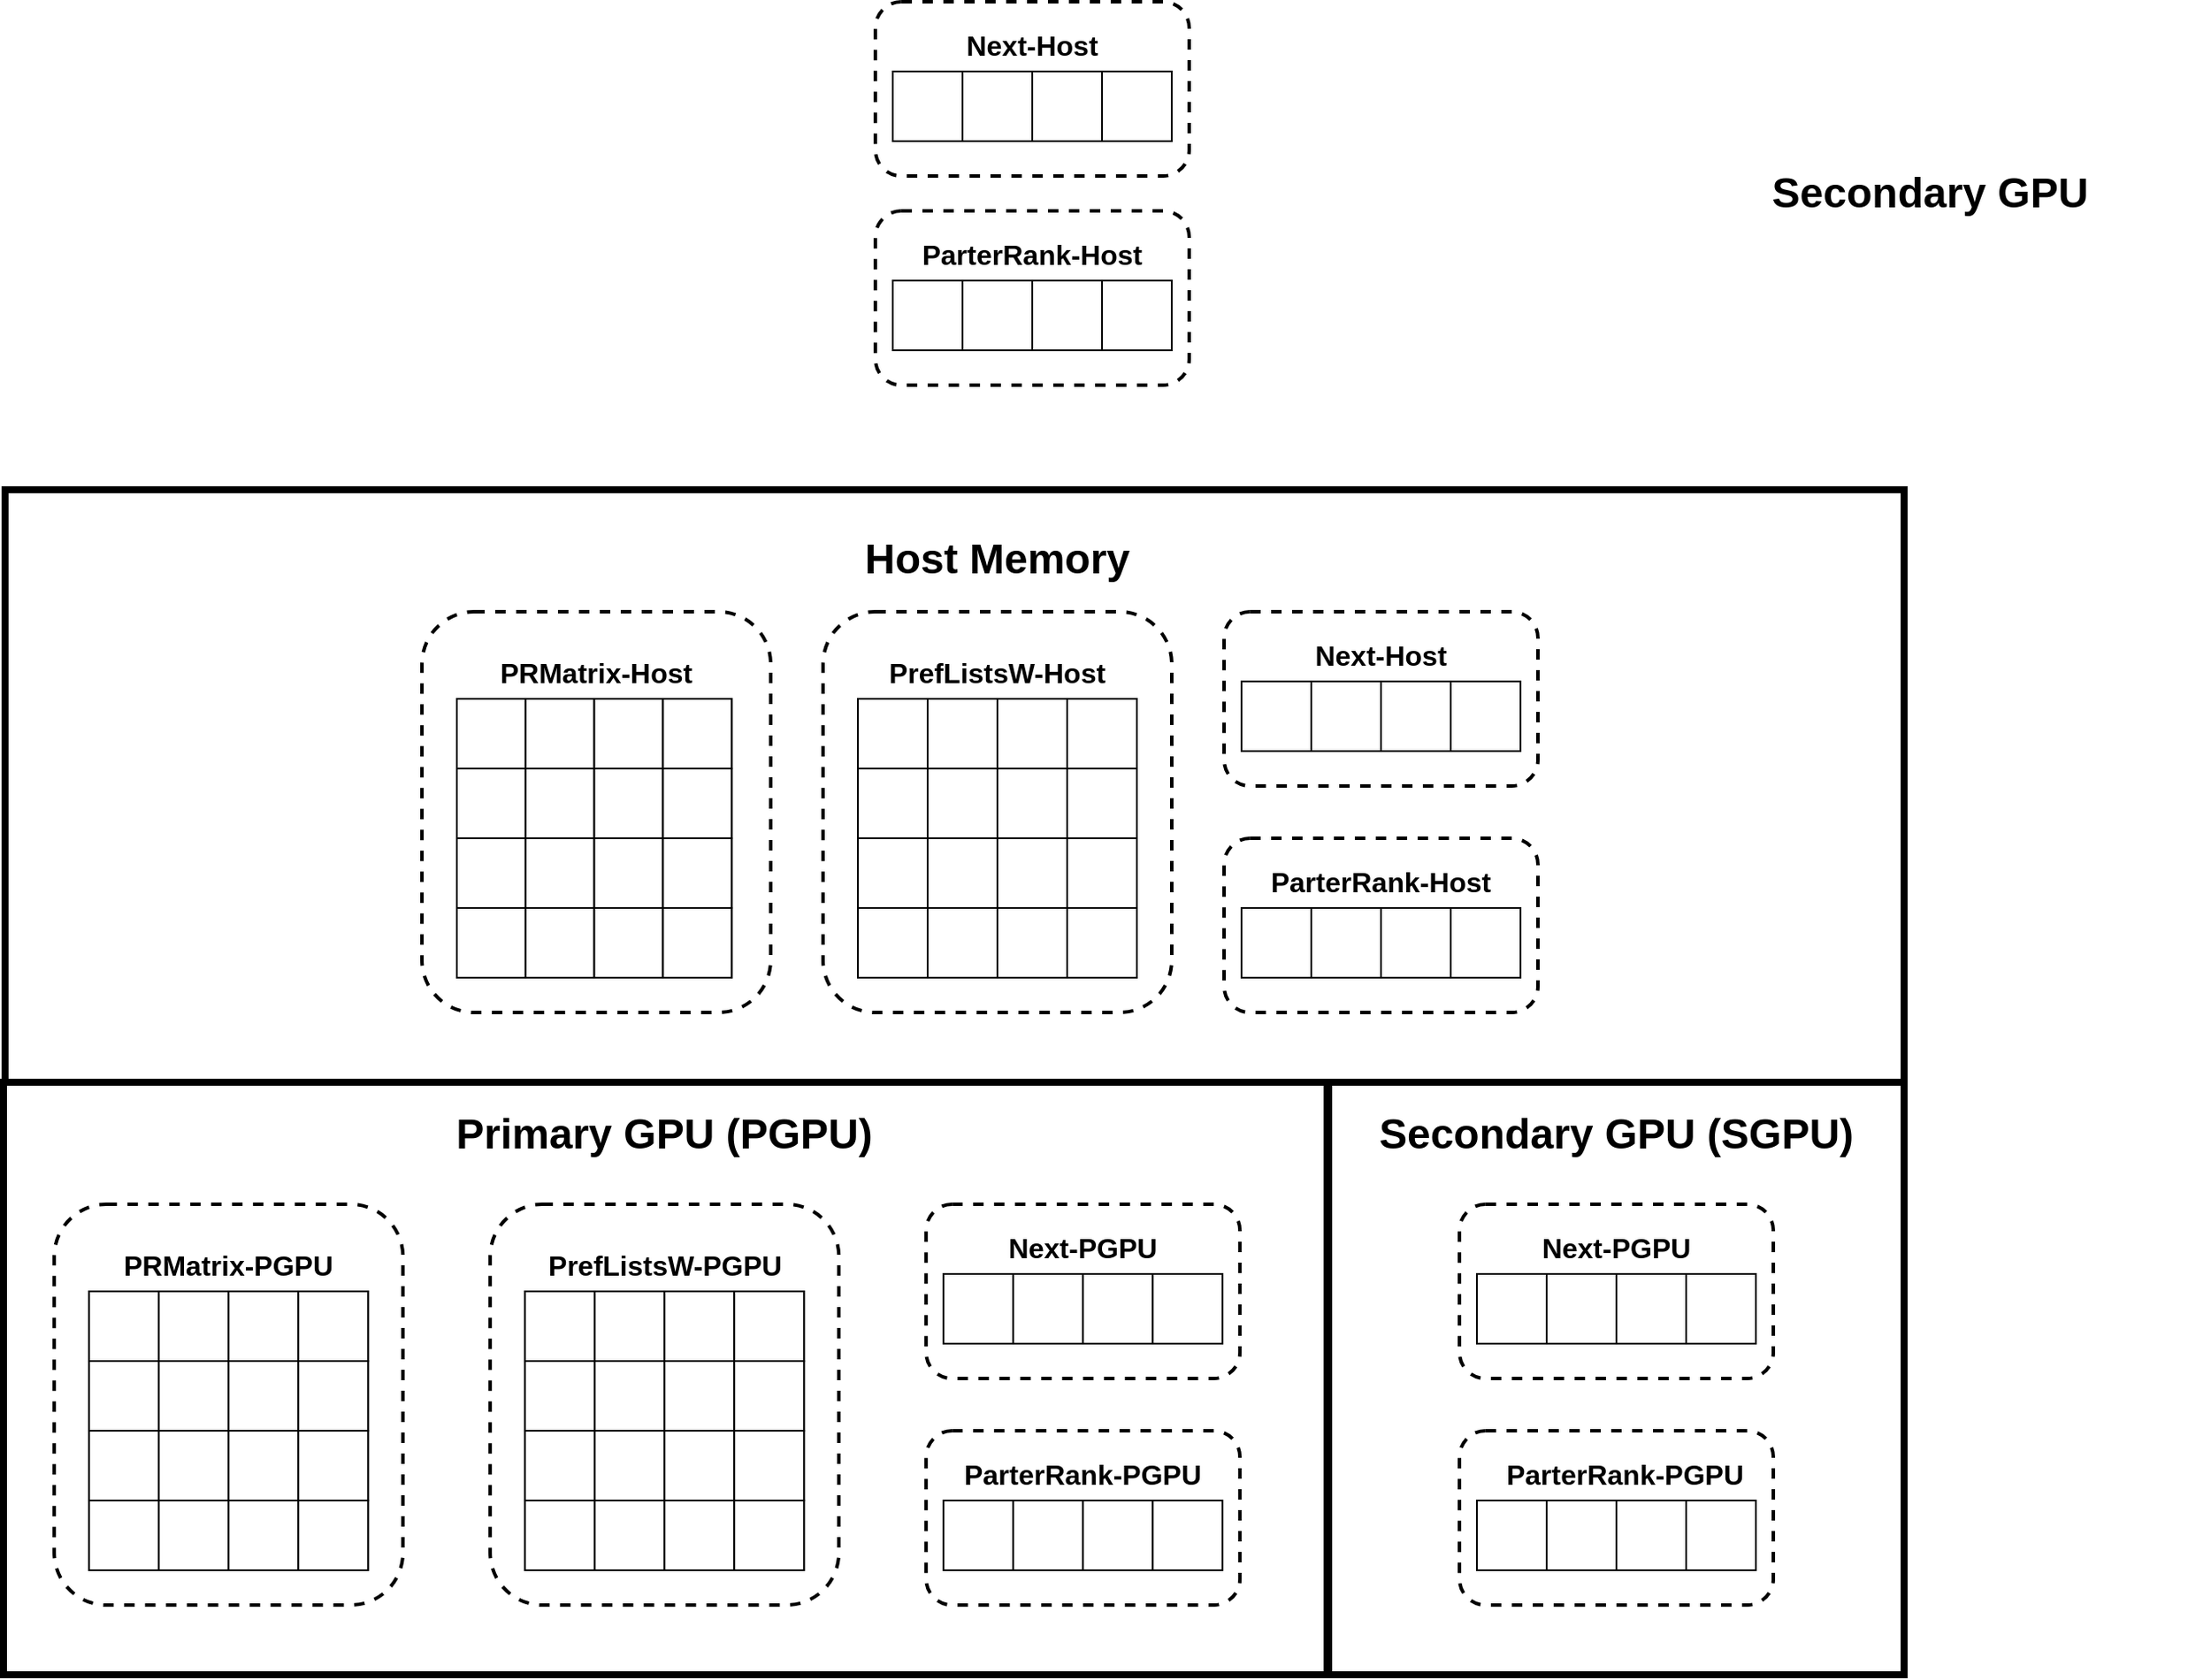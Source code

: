 <mxfile version="24.7.0" type="github">
  <diagram name="Page-1" id="QYnF0VAGigdxiVe0kUOT">
    <mxGraphModel dx="1901" dy="1105" grid="1" gridSize="10" guides="1" tooltips="1" connect="1" arrows="1" fold="1" page="1" pageScale="1" pageWidth="850" pageHeight="1100" math="0" shadow="0">
      <root>
        <mxCell id="0" />
        <mxCell id="1" parent="0" />
        <mxCell id="m7U1WaPmdHwWJLhLWRLw-324" value="" style="rounded=0;whiteSpace=wrap;html=1;strokeWidth=4;" vertex="1" parent="1">
          <mxGeometry x="920" y="700" width="330" height="340" as="geometry" />
        </mxCell>
        <mxCell id="m7U1WaPmdHwWJLhLWRLw-304" value="" style="rounded=0;whiteSpace=wrap;html=1;strokeWidth=4;" vertex="1" parent="1">
          <mxGeometry x="160.9" y="360" width="1089.1" height="340" as="geometry" />
        </mxCell>
        <mxCell id="m7U1WaPmdHwWJLhLWRLw-92" value="" style="rounded=1;whiteSpace=wrap;html=1;fillColor=none;strokeWidth=2;dashed=1;" vertex="1" parent="1">
          <mxGeometry x="400" y="430" width="200" height="230" as="geometry" />
        </mxCell>
        <mxCell id="m7U1WaPmdHwWJLhLWRLw-93" value="" style="rounded=1;whiteSpace=wrap;html=1;fillColor=none;strokeWidth=2;dashed=1;" vertex="1" parent="1">
          <mxGeometry x="630" y="430" width="200" height="230" as="geometry" />
        </mxCell>
        <mxCell id="m7U1WaPmdHwWJLhLWRLw-5" value="&lt;span style=&quot;font-size: 24px;&quot;&gt;&lt;b&gt;Host Memory&lt;/b&gt;&lt;/span&gt;" style="rounded=1;whiteSpace=wrap;html=1;strokeColor=none;fillColor=none;strokeWidth=3;" vertex="1" parent="1">
          <mxGeometry x="650" y="380" width="160" height="40" as="geometry" />
        </mxCell>
        <mxCell id="m7U1WaPmdHwWJLhLWRLw-7" value="&lt;span style=&quot;font-size: 24px;&quot;&gt;&lt;b&gt;Secondary GPU&lt;/b&gt;&lt;/span&gt;" style="rounded=1;whiteSpace=wrap;html=1;strokeColor=none;fillColor=none;" vertex="1" parent="1">
          <mxGeometry x="1105" y="150" width="320" height="80" as="geometry" />
        </mxCell>
        <mxCell id="m7U1WaPmdHwWJLhLWRLw-30" value="" style="group" vertex="1" connectable="0" parent="1">
          <mxGeometry x="650" y="480" width="160" height="160" as="geometry" />
        </mxCell>
        <mxCell id="m7U1WaPmdHwWJLhLWRLw-3" value="" style="rounded=0;whiteSpace=wrap;html=1;" vertex="1" parent="m7U1WaPmdHwWJLhLWRLw-30">
          <mxGeometry width="160" height="160" as="geometry" />
        </mxCell>
        <mxCell id="m7U1WaPmdHwWJLhLWRLw-14" value="" style="rounded=0;whiteSpace=wrap;html=1;" vertex="1" parent="m7U1WaPmdHwWJLhLWRLw-30">
          <mxGeometry width="40" height="40" as="geometry" />
        </mxCell>
        <mxCell id="m7U1WaPmdHwWJLhLWRLw-15" value="" style="rounded=0;whiteSpace=wrap;html=1;" vertex="1" parent="m7U1WaPmdHwWJLhLWRLw-30">
          <mxGeometry y="40" width="40" height="40" as="geometry" />
        </mxCell>
        <mxCell id="m7U1WaPmdHwWJLhLWRLw-16" value="" style="rounded=0;whiteSpace=wrap;html=1;" vertex="1" parent="m7U1WaPmdHwWJLhLWRLw-30">
          <mxGeometry y="80" width="40" height="40" as="geometry" />
        </mxCell>
        <mxCell id="m7U1WaPmdHwWJLhLWRLw-17" value="" style="rounded=0;whiteSpace=wrap;html=1;" vertex="1" parent="m7U1WaPmdHwWJLhLWRLw-30">
          <mxGeometry y="120" width="40" height="40" as="geometry" />
        </mxCell>
        <mxCell id="m7U1WaPmdHwWJLhLWRLw-18" value="" style="rounded=0;whiteSpace=wrap;html=1;" vertex="1" parent="m7U1WaPmdHwWJLhLWRLw-30">
          <mxGeometry x="40" width="40" height="40" as="geometry" />
        </mxCell>
        <mxCell id="m7U1WaPmdHwWJLhLWRLw-19" value="" style="rounded=0;whiteSpace=wrap;html=1;" vertex="1" parent="m7U1WaPmdHwWJLhLWRLw-30">
          <mxGeometry x="40" y="40" width="40" height="40" as="geometry" />
        </mxCell>
        <mxCell id="m7U1WaPmdHwWJLhLWRLw-20" value="" style="rounded=0;whiteSpace=wrap;html=1;" vertex="1" parent="m7U1WaPmdHwWJLhLWRLw-30">
          <mxGeometry x="40" y="80" width="40" height="40" as="geometry" />
        </mxCell>
        <mxCell id="m7U1WaPmdHwWJLhLWRLw-21" value="" style="rounded=0;whiteSpace=wrap;html=1;" vertex="1" parent="m7U1WaPmdHwWJLhLWRLw-30">
          <mxGeometry x="40" y="120" width="40" height="40" as="geometry" />
        </mxCell>
        <mxCell id="m7U1WaPmdHwWJLhLWRLw-22" value="" style="rounded=0;whiteSpace=wrap;html=1;" vertex="1" parent="m7U1WaPmdHwWJLhLWRLw-30">
          <mxGeometry x="80" width="40" height="40" as="geometry" />
        </mxCell>
        <mxCell id="m7U1WaPmdHwWJLhLWRLw-23" value="" style="rounded=0;whiteSpace=wrap;html=1;" vertex="1" parent="m7U1WaPmdHwWJLhLWRLw-30">
          <mxGeometry x="80" y="40" width="40" height="40" as="geometry" />
        </mxCell>
        <mxCell id="m7U1WaPmdHwWJLhLWRLw-24" value="" style="rounded=0;whiteSpace=wrap;html=1;" vertex="1" parent="m7U1WaPmdHwWJLhLWRLw-30">
          <mxGeometry x="80" y="80" width="40" height="40" as="geometry" />
        </mxCell>
        <mxCell id="m7U1WaPmdHwWJLhLWRLw-25" value="" style="rounded=0;whiteSpace=wrap;html=1;" vertex="1" parent="m7U1WaPmdHwWJLhLWRLw-30">
          <mxGeometry x="80" y="120" width="40" height="40" as="geometry" />
        </mxCell>
        <mxCell id="m7U1WaPmdHwWJLhLWRLw-26" value="" style="rounded=0;whiteSpace=wrap;html=1;" vertex="1" parent="m7U1WaPmdHwWJLhLWRLw-30">
          <mxGeometry x="120" width="40" height="40" as="geometry" />
        </mxCell>
        <mxCell id="m7U1WaPmdHwWJLhLWRLw-27" value="" style="rounded=0;whiteSpace=wrap;html=1;" vertex="1" parent="m7U1WaPmdHwWJLhLWRLw-30">
          <mxGeometry x="120" y="40" width="40" height="40" as="geometry" />
        </mxCell>
        <mxCell id="m7U1WaPmdHwWJLhLWRLw-28" value="" style="rounded=0;whiteSpace=wrap;html=1;" vertex="1" parent="m7U1WaPmdHwWJLhLWRLw-30">
          <mxGeometry x="120" y="80" width="40" height="40" as="geometry" />
        </mxCell>
        <mxCell id="m7U1WaPmdHwWJLhLWRLw-29" value="" style="rounded=0;whiteSpace=wrap;html=1;" vertex="1" parent="m7U1WaPmdHwWJLhLWRLw-30">
          <mxGeometry x="120" y="120" width="40" height="40" as="geometry" />
        </mxCell>
        <mxCell id="m7U1WaPmdHwWJLhLWRLw-32" value="" style="group" vertex="1" connectable="0" parent="1">
          <mxGeometry x="220" y="480" width="699.1" height="560" as="geometry" />
        </mxCell>
        <mxCell id="m7U1WaPmdHwWJLhLWRLw-33" value="" style="rounded=0;whiteSpace=wrap;html=1;" vertex="1" parent="m7U1WaPmdHwWJLhLWRLw-32">
          <mxGeometry x="200" width="157.612" height="160" as="geometry" />
        </mxCell>
        <mxCell id="m7U1WaPmdHwWJLhLWRLw-34" value="" style="rounded=0;whiteSpace=wrap;html=1;" vertex="1" parent="m7U1WaPmdHwWJLhLWRLw-32">
          <mxGeometry x="200" width="39.403" height="40" as="geometry" />
        </mxCell>
        <mxCell id="m7U1WaPmdHwWJLhLWRLw-35" value="" style="rounded=0;whiteSpace=wrap;html=1;" vertex="1" parent="m7U1WaPmdHwWJLhLWRLw-32">
          <mxGeometry x="200" y="40" width="39.403" height="40" as="geometry" />
        </mxCell>
        <mxCell id="m7U1WaPmdHwWJLhLWRLw-36" value="" style="rounded=0;whiteSpace=wrap;html=1;" vertex="1" parent="m7U1WaPmdHwWJLhLWRLw-32">
          <mxGeometry x="200" y="80" width="39.403" height="40" as="geometry" />
        </mxCell>
        <mxCell id="m7U1WaPmdHwWJLhLWRLw-37" value="" style="rounded=0;whiteSpace=wrap;html=1;" vertex="1" parent="m7U1WaPmdHwWJLhLWRLw-32">
          <mxGeometry x="200" y="120" width="39.403" height="40" as="geometry" />
        </mxCell>
        <mxCell id="m7U1WaPmdHwWJLhLWRLw-38" value="" style="rounded=0;whiteSpace=wrap;html=1;" vertex="1" parent="m7U1WaPmdHwWJLhLWRLw-32">
          <mxGeometry x="239.403" width="39.403" height="40" as="geometry" />
        </mxCell>
        <mxCell id="m7U1WaPmdHwWJLhLWRLw-39" value="" style="rounded=0;whiteSpace=wrap;html=1;" vertex="1" parent="m7U1WaPmdHwWJLhLWRLw-32">
          <mxGeometry x="239.403" y="40" width="39.403" height="40" as="geometry" />
        </mxCell>
        <mxCell id="m7U1WaPmdHwWJLhLWRLw-40" value="" style="rounded=0;whiteSpace=wrap;html=1;" vertex="1" parent="m7U1WaPmdHwWJLhLWRLw-32">
          <mxGeometry x="239.403" y="80" width="39.403" height="40" as="geometry" />
        </mxCell>
        <mxCell id="m7U1WaPmdHwWJLhLWRLw-41" value="" style="rounded=0;whiteSpace=wrap;html=1;" vertex="1" parent="m7U1WaPmdHwWJLhLWRLw-32">
          <mxGeometry x="239.403" y="120" width="39.403" height="40" as="geometry" />
        </mxCell>
        <mxCell id="m7U1WaPmdHwWJLhLWRLw-42" value="" style="rounded=0;whiteSpace=wrap;html=1;" vertex="1" parent="m7U1WaPmdHwWJLhLWRLw-32">
          <mxGeometry x="278.806" width="39.403" height="40" as="geometry" />
        </mxCell>
        <mxCell id="m7U1WaPmdHwWJLhLWRLw-43" value="" style="rounded=0;whiteSpace=wrap;html=1;" vertex="1" parent="m7U1WaPmdHwWJLhLWRLw-32">
          <mxGeometry x="278.806" y="40" width="39.403" height="40" as="geometry" />
        </mxCell>
        <mxCell id="m7U1WaPmdHwWJLhLWRLw-44" value="" style="rounded=0;whiteSpace=wrap;html=1;" vertex="1" parent="m7U1WaPmdHwWJLhLWRLw-32">
          <mxGeometry x="278.806" y="80" width="39.403" height="40" as="geometry" />
        </mxCell>
        <mxCell id="m7U1WaPmdHwWJLhLWRLw-45" value="" style="rounded=0;whiteSpace=wrap;html=1;" vertex="1" parent="m7U1WaPmdHwWJLhLWRLw-32">
          <mxGeometry x="278.806" y="120" width="39.403" height="40" as="geometry" />
        </mxCell>
        <mxCell id="m7U1WaPmdHwWJLhLWRLw-46" value="" style="rounded=0;whiteSpace=wrap;html=1;" vertex="1" parent="m7U1WaPmdHwWJLhLWRLw-32">
          <mxGeometry x="318.209" width="39.403" height="40" as="geometry" />
        </mxCell>
        <mxCell id="m7U1WaPmdHwWJLhLWRLw-47" value="" style="rounded=0;whiteSpace=wrap;html=1;" vertex="1" parent="m7U1WaPmdHwWJLhLWRLw-32">
          <mxGeometry x="318.209" y="40" width="39.403" height="40" as="geometry" />
        </mxCell>
        <mxCell id="m7U1WaPmdHwWJLhLWRLw-48" value="" style="rounded=0;whiteSpace=wrap;html=1;" vertex="1" parent="m7U1WaPmdHwWJLhLWRLw-32">
          <mxGeometry x="318.209" y="80" width="39.403" height="40" as="geometry" />
        </mxCell>
        <mxCell id="m7U1WaPmdHwWJLhLWRLw-49" value="" style="rounded=0;whiteSpace=wrap;html=1;" vertex="1" parent="m7U1WaPmdHwWJLhLWRLw-32">
          <mxGeometry x="318.209" y="120" width="39.403" height="40" as="geometry" />
        </mxCell>
        <mxCell id="m7U1WaPmdHwWJLhLWRLw-96" value="" style="rounded=0;whiteSpace=wrap;html=1;strokeWidth=4;" vertex="1" parent="m7U1WaPmdHwWJLhLWRLw-32">
          <mxGeometry x="-60" y="220" width="759.1" height="340" as="geometry" />
        </mxCell>
        <mxCell id="m7U1WaPmdHwWJLhLWRLw-278" value="" style="rounded=1;whiteSpace=wrap;html=1;fillColor=none;strokeWidth=2;dashed=1;" vertex="1" parent="m7U1WaPmdHwWJLhLWRLw-32">
          <mxGeometry x="469.1" y="420" width="180" height="100" as="geometry" />
        </mxCell>
        <mxCell id="m7U1WaPmdHwWJLhLWRLw-277" value="" style="rounded=1;whiteSpace=wrap;html=1;fillColor=none;strokeWidth=2;dashed=1;" vertex="1" parent="m7U1WaPmdHwWJLhLWRLw-32">
          <mxGeometry x="469.1" y="290" width="180" height="100" as="geometry" />
        </mxCell>
        <mxCell id="m7U1WaPmdHwWJLhLWRLw-6" value="&lt;span style=&quot;font-size: 24px;&quot;&gt;&lt;b&gt;Primary GPU (PGPU)&lt;/b&gt;&lt;/span&gt;" style="rounded=1;whiteSpace=wrap;html=1;strokeColor=none;fillColor=none;" vertex="1" parent="m7U1WaPmdHwWJLhLWRLw-32">
          <mxGeometry x="159.1" y="230" width="320" height="40" as="geometry" />
        </mxCell>
        <mxCell id="m7U1WaPmdHwWJLhLWRLw-138" value="" style="rounded=1;whiteSpace=wrap;html=1;fillColor=none;strokeWidth=2;dashed=1;" vertex="1" parent="m7U1WaPmdHwWJLhLWRLw-32">
          <mxGeometry x="-30.9" y="290" width="200" height="230" as="geometry" />
        </mxCell>
        <mxCell id="m7U1WaPmdHwWJLhLWRLw-139" value="" style="group" vertex="1" connectable="0" parent="m7U1WaPmdHwWJLhLWRLw-32">
          <mxGeometry x="-10.9" y="340" width="160" height="160" as="geometry" />
        </mxCell>
        <mxCell id="m7U1WaPmdHwWJLhLWRLw-140" value="" style="rounded=0;whiteSpace=wrap;html=1;" vertex="1" parent="m7U1WaPmdHwWJLhLWRLw-139">
          <mxGeometry width="160" height="160" as="geometry" />
        </mxCell>
        <mxCell id="m7U1WaPmdHwWJLhLWRLw-141" value="" style="rounded=0;whiteSpace=wrap;html=1;" vertex="1" parent="m7U1WaPmdHwWJLhLWRLw-139">
          <mxGeometry width="40" height="40" as="geometry" />
        </mxCell>
        <mxCell id="m7U1WaPmdHwWJLhLWRLw-142" value="" style="rounded=0;whiteSpace=wrap;html=1;" vertex="1" parent="m7U1WaPmdHwWJLhLWRLw-139">
          <mxGeometry y="40" width="40" height="40" as="geometry" />
        </mxCell>
        <mxCell id="m7U1WaPmdHwWJLhLWRLw-143" value="" style="rounded=0;whiteSpace=wrap;html=1;" vertex="1" parent="m7U1WaPmdHwWJLhLWRLw-139">
          <mxGeometry y="80" width="40" height="40" as="geometry" />
        </mxCell>
        <mxCell id="m7U1WaPmdHwWJLhLWRLw-144" value="" style="rounded=0;whiteSpace=wrap;html=1;" vertex="1" parent="m7U1WaPmdHwWJLhLWRLw-139">
          <mxGeometry y="120" width="40" height="40" as="geometry" />
        </mxCell>
        <mxCell id="m7U1WaPmdHwWJLhLWRLw-145" value="" style="rounded=0;whiteSpace=wrap;html=1;" vertex="1" parent="m7U1WaPmdHwWJLhLWRLw-139">
          <mxGeometry x="40" width="40" height="40" as="geometry" />
        </mxCell>
        <mxCell id="m7U1WaPmdHwWJLhLWRLw-146" value="" style="rounded=0;whiteSpace=wrap;html=1;" vertex="1" parent="m7U1WaPmdHwWJLhLWRLw-139">
          <mxGeometry x="40" y="40" width="40" height="40" as="geometry" />
        </mxCell>
        <mxCell id="m7U1WaPmdHwWJLhLWRLw-147" value="" style="rounded=0;whiteSpace=wrap;html=1;" vertex="1" parent="m7U1WaPmdHwWJLhLWRLw-139">
          <mxGeometry x="40" y="80" width="40" height="40" as="geometry" />
        </mxCell>
        <mxCell id="m7U1WaPmdHwWJLhLWRLw-148" value="" style="rounded=0;whiteSpace=wrap;html=1;" vertex="1" parent="m7U1WaPmdHwWJLhLWRLw-139">
          <mxGeometry x="40" y="120" width="40" height="40" as="geometry" />
        </mxCell>
        <mxCell id="m7U1WaPmdHwWJLhLWRLw-149" value="" style="rounded=0;whiteSpace=wrap;html=1;" vertex="1" parent="m7U1WaPmdHwWJLhLWRLw-139">
          <mxGeometry x="80" width="40" height="40" as="geometry" />
        </mxCell>
        <mxCell id="m7U1WaPmdHwWJLhLWRLw-150" value="" style="rounded=0;whiteSpace=wrap;html=1;" vertex="1" parent="m7U1WaPmdHwWJLhLWRLw-139">
          <mxGeometry x="80" y="40" width="40" height="40" as="geometry" />
        </mxCell>
        <mxCell id="m7U1WaPmdHwWJLhLWRLw-151" value="" style="rounded=0;whiteSpace=wrap;html=1;" vertex="1" parent="m7U1WaPmdHwWJLhLWRLw-139">
          <mxGeometry x="80" y="80" width="40" height="40" as="geometry" />
        </mxCell>
        <mxCell id="m7U1WaPmdHwWJLhLWRLw-152" value="" style="rounded=0;whiteSpace=wrap;html=1;" vertex="1" parent="m7U1WaPmdHwWJLhLWRLw-139">
          <mxGeometry x="80" y="120" width="40" height="40" as="geometry" />
        </mxCell>
        <mxCell id="m7U1WaPmdHwWJLhLWRLw-153" value="" style="rounded=0;whiteSpace=wrap;html=1;" vertex="1" parent="m7U1WaPmdHwWJLhLWRLw-139">
          <mxGeometry x="120" width="40" height="40" as="geometry" />
        </mxCell>
        <mxCell id="m7U1WaPmdHwWJLhLWRLw-154" value="" style="rounded=0;whiteSpace=wrap;html=1;" vertex="1" parent="m7U1WaPmdHwWJLhLWRLw-139">
          <mxGeometry x="120" y="40" width="40" height="40" as="geometry" />
        </mxCell>
        <mxCell id="m7U1WaPmdHwWJLhLWRLw-155" value="" style="rounded=0;whiteSpace=wrap;html=1;" vertex="1" parent="m7U1WaPmdHwWJLhLWRLw-139">
          <mxGeometry x="120" y="80" width="40" height="40" as="geometry" />
        </mxCell>
        <mxCell id="m7U1WaPmdHwWJLhLWRLw-156" value="" style="rounded=0;whiteSpace=wrap;html=1;" vertex="1" parent="m7U1WaPmdHwWJLhLWRLw-139">
          <mxGeometry x="120" y="120" width="40" height="40" as="geometry" />
        </mxCell>
        <mxCell id="m7U1WaPmdHwWJLhLWRLw-157" value="&lt;p&gt;&lt;b&gt;&lt;font style=&quot;font-size: 16px;&quot;&gt;PRMatrix-PGPU&lt;/font&gt;&lt;/b&gt;&lt;/p&gt;" style="text;html=1;align=center;verticalAlign=middle;whiteSpace=wrap;rounded=0;" vertex="1" parent="m7U1WaPmdHwWJLhLWRLw-32">
          <mxGeometry x="4.1" y="310" width="130" height="30" as="geometry" />
        </mxCell>
        <mxCell id="m7U1WaPmdHwWJLhLWRLw-216" value="" style="rounded=1;whiteSpace=wrap;html=1;fillColor=none;strokeWidth=2;dashed=1;" vertex="1" parent="m7U1WaPmdHwWJLhLWRLw-32">
          <mxGeometry x="219.1" y="290" width="200" height="230" as="geometry" />
        </mxCell>
        <mxCell id="m7U1WaPmdHwWJLhLWRLw-235" value="&lt;p&gt;&lt;b&gt;&lt;font style=&quot;font-size: 16px;&quot;&gt;PrefListsW-PGPU&lt;/font&gt;&lt;/b&gt;&lt;/p&gt;" style="text;html=1;align=center;verticalAlign=middle;whiteSpace=wrap;rounded=0;" vertex="1" parent="m7U1WaPmdHwWJLhLWRLw-32">
          <mxGeometry x="246.6" y="310" width="145" height="30" as="geometry" />
        </mxCell>
        <mxCell id="m7U1WaPmdHwWJLhLWRLw-271" value="" style="group" vertex="1" connectable="0" parent="m7U1WaPmdHwWJLhLWRLw-32">
          <mxGeometry x="479.1" y="330" width="160" height="80" as="geometry" />
        </mxCell>
        <mxCell id="m7U1WaPmdHwWJLhLWRLw-310" value="" style="group" vertex="1" connectable="0" parent="m7U1WaPmdHwWJLhLWRLw-271">
          <mxGeometry width="160" height="40" as="geometry" />
        </mxCell>
        <mxCell id="m7U1WaPmdHwWJLhLWRLw-272" value="" style="rounded=0;whiteSpace=wrap;html=1;" vertex="1" parent="m7U1WaPmdHwWJLhLWRLw-310">
          <mxGeometry width="40" height="40" as="geometry" />
        </mxCell>
        <mxCell id="m7U1WaPmdHwWJLhLWRLw-273" value="" style="rounded=0;whiteSpace=wrap;html=1;" vertex="1" parent="m7U1WaPmdHwWJLhLWRLw-310">
          <mxGeometry x="40" width="40" height="40" as="geometry" />
        </mxCell>
        <mxCell id="m7U1WaPmdHwWJLhLWRLw-274" value="" style="rounded=0;whiteSpace=wrap;html=1;" vertex="1" parent="m7U1WaPmdHwWJLhLWRLw-310">
          <mxGeometry x="80" width="40" height="40" as="geometry" />
        </mxCell>
        <mxCell id="m7U1WaPmdHwWJLhLWRLw-275" value="" style="rounded=0;whiteSpace=wrap;html=1;" vertex="1" parent="m7U1WaPmdHwWJLhLWRLw-310">
          <mxGeometry x="120" width="40" height="40" as="geometry" />
        </mxCell>
        <mxCell id="m7U1WaPmdHwWJLhLWRLw-276" value="&lt;p&gt;&lt;b&gt;&lt;font style=&quot;font-size: 16px;&quot;&gt;Next-PGPU&lt;/font&gt;&lt;/b&gt;&lt;/p&gt;" style="text;html=1;align=center;verticalAlign=middle;whiteSpace=wrap;rounded=0;" vertex="1" parent="m7U1WaPmdHwWJLhLWRLw-32">
          <mxGeometry x="509.1" y="300" width="100" height="30" as="geometry" />
        </mxCell>
        <mxCell id="m7U1WaPmdHwWJLhLWRLw-279" value="" style="group" vertex="1" connectable="0" parent="m7U1WaPmdHwWJLhLWRLw-32">
          <mxGeometry x="479.1" y="460" width="160" height="80" as="geometry" />
        </mxCell>
        <mxCell id="m7U1WaPmdHwWJLhLWRLw-311" value="" style="group" vertex="1" connectable="0" parent="m7U1WaPmdHwWJLhLWRLw-279">
          <mxGeometry width="160" height="40" as="geometry" />
        </mxCell>
        <mxCell id="m7U1WaPmdHwWJLhLWRLw-280" value="" style="rounded=0;whiteSpace=wrap;html=1;" vertex="1" parent="m7U1WaPmdHwWJLhLWRLw-311">
          <mxGeometry width="40" height="40" as="geometry" />
        </mxCell>
        <mxCell id="m7U1WaPmdHwWJLhLWRLw-281" value="" style="rounded=0;whiteSpace=wrap;html=1;" vertex="1" parent="m7U1WaPmdHwWJLhLWRLw-311">
          <mxGeometry x="40" width="40" height="40" as="geometry" />
        </mxCell>
        <mxCell id="m7U1WaPmdHwWJLhLWRLw-282" value="" style="rounded=0;whiteSpace=wrap;html=1;" vertex="1" parent="m7U1WaPmdHwWJLhLWRLw-311">
          <mxGeometry x="80" width="40" height="40" as="geometry" />
        </mxCell>
        <mxCell id="m7U1WaPmdHwWJLhLWRLw-283" value="" style="rounded=0;whiteSpace=wrap;html=1;" vertex="1" parent="m7U1WaPmdHwWJLhLWRLw-311">
          <mxGeometry x="120" width="40" height="40" as="geometry" />
        </mxCell>
        <mxCell id="m7U1WaPmdHwWJLhLWRLw-284" value="&lt;p&gt;&lt;b&gt;&lt;font style=&quot;font-size: 16px;&quot;&gt;ParterRank-PGPU&lt;/font&gt;&lt;/b&gt;&lt;/p&gt;" style="text;html=1;align=center;verticalAlign=middle;whiteSpace=wrap;rounded=0;" vertex="1" parent="m7U1WaPmdHwWJLhLWRLw-32">
          <mxGeometry x="489.1" y="430" width="140" height="30" as="geometry" />
        </mxCell>
        <mxCell id="m7U1WaPmdHwWJLhLWRLw-285" value="" style="group" vertex="1" connectable="0" parent="m7U1WaPmdHwWJLhLWRLw-32">
          <mxGeometry x="239.1" y="340" width="160" height="160" as="geometry" />
        </mxCell>
        <mxCell id="m7U1WaPmdHwWJLhLWRLw-286" value="" style="rounded=0;whiteSpace=wrap;html=1;" vertex="1" parent="m7U1WaPmdHwWJLhLWRLw-285">
          <mxGeometry width="160" height="160" as="geometry" />
        </mxCell>
        <mxCell id="m7U1WaPmdHwWJLhLWRLw-287" value="" style="rounded=0;whiteSpace=wrap;html=1;" vertex="1" parent="m7U1WaPmdHwWJLhLWRLw-285">
          <mxGeometry width="40" height="40" as="geometry" />
        </mxCell>
        <mxCell id="m7U1WaPmdHwWJLhLWRLw-288" value="" style="rounded=0;whiteSpace=wrap;html=1;" vertex="1" parent="m7U1WaPmdHwWJLhLWRLw-285">
          <mxGeometry y="40" width="40" height="40" as="geometry" />
        </mxCell>
        <mxCell id="m7U1WaPmdHwWJLhLWRLw-289" value="" style="rounded=0;whiteSpace=wrap;html=1;" vertex="1" parent="m7U1WaPmdHwWJLhLWRLw-285">
          <mxGeometry y="80" width="40" height="40" as="geometry" />
        </mxCell>
        <mxCell id="m7U1WaPmdHwWJLhLWRLw-290" value="" style="rounded=0;whiteSpace=wrap;html=1;" vertex="1" parent="m7U1WaPmdHwWJLhLWRLw-285">
          <mxGeometry y="120" width="40" height="40" as="geometry" />
        </mxCell>
        <mxCell id="m7U1WaPmdHwWJLhLWRLw-291" value="" style="rounded=0;whiteSpace=wrap;html=1;" vertex="1" parent="m7U1WaPmdHwWJLhLWRLw-285">
          <mxGeometry x="40" width="40" height="40" as="geometry" />
        </mxCell>
        <mxCell id="m7U1WaPmdHwWJLhLWRLw-292" value="" style="rounded=0;whiteSpace=wrap;html=1;" vertex="1" parent="m7U1WaPmdHwWJLhLWRLw-285">
          <mxGeometry x="40" y="40" width="40" height="40" as="geometry" />
        </mxCell>
        <mxCell id="m7U1WaPmdHwWJLhLWRLw-293" value="" style="rounded=0;whiteSpace=wrap;html=1;" vertex="1" parent="m7U1WaPmdHwWJLhLWRLw-285">
          <mxGeometry x="40" y="80" width="40" height="40" as="geometry" />
        </mxCell>
        <mxCell id="m7U1WaPmdHwWJLhLWRLw-294" value="" style="rounded=0;whiteSpace=wrap;html=1;" vertex="1" parent="m7U1WaPmdHwWJLhLWRLw-285">
          <mxGeometry x="40" y="120" width="40" height="40" as="geometry" />
        </mxCell>
        <mxCell id="m7U1WaPmdHwWJLhLWRLw-295" value="" style="rounded=0;whiteSpace=wrap;html=1;" vertex="1" parent="m7U1WaPmdHwWJLhLWRLw-285">
          <mxGeometry x="80" width="40" height="40" as="geometry" />
        </mxCell>
        <mxCell id="m7U1WaPmdHwWJLhLWRLw-296" value="" style="rounded=0;whiteSpace=wrap;html=1;" vertex="1" parent="m7U1WaPmdHwWJLhLWRLw-285">
          <mxGeometry x="80" y="40" width="40" height="40" as="geometry" />
        </mxCell>
        <mxCell id="m7U1WaPmdHwWJLhLWRLw-297" value="" style="rounded=0;whiteSpace=wrap;html=1;" vertex="1" parent="m7U1WaPmdHwWJLhLWRLw-285">
          <mxGeometry x="80" y="80" width="40" height="40" as="geometry" />
        </mxCell>
        <mxCell id="m7U1WaPmdHwWJLhLWRLw-298" value="" style="rounded=0;whiteSpace=wrap;html=1;" vertex="1" parent="m7U1WaPmdHwWJLhLWRLw-285">
          <mxGeometry x="80" y="120" width="40" height="40" as="geometry" />
        </mxCell>
        <mxCell id="m7U1WaPmdHwWJLhLWRLw-299" value="" style="rounded=0;whiteSpace=wrap;html=1;" vertex="1" parent="m7U1WaPmdHwWJLhLWRLw-285">
          <mxGeometry x="120" width="40" height="40" as="geometry" />
        </mxCell>
        <mxCell id="m7U1WaPmdHwWJLhLWRLw-300" value="" style="rounded=0;whiteSpace=wrap;html=1;" vertex="1" parent="m7U1WaPmdHwWJLhLWRLw-285">
          <mxGeometry x="120" y="40" width="40" height="40" as="geometry" />
        </mxCell>
        <mxCell id="m7U1WaPmdHwWJLhLWRLw-301" value="" style="rounded=0;whiteSpace=wrap;html=1;" vertex="1" parent="m7U1WaPmdHwWJLhLWRLw-285">
          <mxGeometry x="120" y="80" width="40" height="40" as="geometry" />
        </mxCell>
        <mxCell id="m7U1WaPmdHwWJLhLWRLw-302" value="" style="rounded=0;whiteSpace=wrap;html=1;" vertex="1" parent="m7U1WaPmdHwWJLhLWRLw-285">
          <mxGeometry x="120" y="120" width="40" height="40" as="geometry" />
        </mxCell>
        <mxCell id="m7U1WaPmdHwWJLhLWRLw-79" value="" style="group" vertex="1" connectable="0" parent="1">
          <mxGeometry x="670" y="120" width="160" height="80" as="geometry" />
        </mxCell>
        <mxCell id="m7U1WaPmdHwWJLhLWRLw-80" value="" style="rounded=0;whiteSpace=wrap;html=1;" vertex="1" parent="m7U1WaPmdHwWJLhLWRLw-79">
          <mxGeometry width="40" height="40" as="geometry" />
        </mxCell>
        <mxCell id="m7U1WaPmdHwWJLhLWRLw-81" value="" style="rounded=0;whiteSpace=wrap;html=1;" vertex="1" parent="m7U1WaPmdHwWJLhLWRLw-79">
          <mxGeometry x="40" width="40" height="40" as="geometry" />
        </mxCell>
        <mxCell id="m7U1WaPmdHwWJLhLWRLw-82" value="" style="rounded=0;whiteSpace=wrap;html=1;" vertex="1" parent="m7U1WaPmdHwWJLhLWRLw-79">
          <mxGeometry x="80" width="40" height="40" as="geometry" />
        </mxCell>
        <mxCell id="m7U1WaPmdHwWJLhLWRLw-83" value="" style="rounded=0;whiteSpace=wrap;html=1;" vertex="1" parent="m7U1WaPmdHwWJLhLWRLw-79">
          <mxGeometry x="120" width="40" height="40" as="geometry" />
        </mxCell>
        <mxCell id="m7U1WaPmdHwWJLhLWRLw-84" value="&lt;p&gt;&lt;b&gt;&lt;font style=&quot;font-size: 16px;&quot;&gt;PRMatrix-Host&lt;/font&gt;&lt;/b&gt;&lt;/p&gt;" style="text;html=1;align=center;verticalAlign=middle;whiteSpace=wrap;rounded=0;" vertex="1" parent="1">
          <mxGeometry x="430" y="450" width="140" height="30" as="geometry" />
        </mxCell>
        <mxCell id="m7U1WaPmdHwWJLhLWRLw-86" value="&lt;p&gt;&lt;b&gt;&lt;font style=&quot;font-size: 16px;&quot;&gt;PrefListsW-Host&lt;/font&gt;&lt;/b&gt;&lt;/p&gt;" style="text;html=1;align=center;verticalAlign=middle;whiteSpace=wrap;rounded=0;" vertex="1" parent="1">
          <mxGeometry x="665" y="450" width="130" height="30" as="geometry" />
        </mxCell>
        <mxCell id="m7U1WaPmdHwWJLhLWRLw-87" value="&lt;p&gt;&lt;b&gt;&lt;font style=&quot;font-size: 16px;&quot;&gt;Next-Host&lt;/font&gt;&lt;/b&gt;&lt;/p&gt;" style="text;html=1;align=center;verticalAlign=middle;whiteSpace=wrap;rounded=0;" vertex="1" parent="1">
          <mxGeometry x="700" y="90" width="100" height="30" as="geometry" />
        </mxCell>
        <mxCell id="m7U1WaPmdHwWJLhLWRLw-94" value="" style="rounded=1;whiteSpace=wrap;html=1;fillColor=none;strokeWidth=2;dashed=1;" vertex="1" parent="1">
          <mxGeometry x="660" y="80" width="180" height="100" as="geometry" />
        </mxCell>
        <mxCell id="m7U1WaPmdHwWJLhLWRLw-243" value="" style="rounded=1;whiteSpace=wrap;html=1;fillColor=none;strokeWidth=2;dashed=1;" vertex="1" parent="1">
          <mxGeometry x="660" y="200" width="180" height="100" as="geometry" />
        </mxCell>
        <mxCell id="m7U1WaPmdHwWJLhLWRLw-244" value="" style="group" vertex="1" connectable="0" parent="1">
          <mxGeometry x="670" y="240" width="160" height="80" as="geometry" />
        </mxCell>
        <mxCell id="m7U1WaPmdHwWJLhLWRLw-245" value="" style="rounded=0;whiteSpace=wrap;html=1;" vertex="1" parent="m7U1WaPmdHwWJLhLWRLw-244">
          <mxGeometry width="40" height="40" as="geometry" />
        </mxCell>
        <mxCell id="m7U1WaPmdHwWJLhLWRLw-246" value="" style="rounded=0;whiteSpace=wrap;html=1;" vertex="1" parent="m7U1WaPmdHwWJLhLWRLw-244">
          <mxGeometry x="40" width="40" height="40" as="geometry" />
        </mxCell>
        <mxCell id="m7U1WaPmdHwWJLhLWRLw-247" value="" style="rounded=0;whiteSpace=wrap;html=1;" vertex="1" parent="m7U1WaPmdHwWJLhLWRLw-244">
          <mxGeometry x="80" width="40" height="40" as="geometry" />
        </mxCell>
        <mxCell id="m7U1WaPmdHwWJLhLWRLw-248" value="" style="rounded=0;whiteSpace=wrap;html=1;" vertex="1" parent="m7U1WaPmdHwWJLhLWRLw-244">
          <mxGeometry x="120" width="40" height="40" as="geometry" />
        </mxCell>
        <mxCell id="m7U1WaPmdHwWJLhLWRLw-249" value="&lt;p&gt;&lt;b&gt;&lt;font style=&quot;font-size: 16px;&quot;&gt;ParterRank-Host&lt;/font&gt;&lt;/b&gt;&lt;/p&gt;" style="text;html=1;align=center;verticalAlign=middle;whiteSpace=wrap;rounded=0;" vertex="1" parent="1">
          <mxGeometry x="680" y="210" width="140" height="30" as="geometry" />
        </mxCell>
        <mxCell id="m7U1WaPmdHwWJLhLWRLw-257" value="" style="group" vertex="1" connectable="0" parent="1">
          <mxGeometry x="870" y="470" width="160" height="80" as="geometry" />
        </mxCell>
        <mxCell id="m7U1WaPmdHwWJLhLWRLw-258" value="" style="rounded=0;whiteSpace=wrap;html=1;" vertex="1" parent="m7U1WaPmdHwWJLhLWRLw-257">
          <mxGeometry width="40" height="40" as="geometry" />
        </mxCell>
        <mxCell id="m7U1WaPmdHwWJLhLWRLw-259" value="" style="rounded=0;whiteSpace=wrap;html=1;" vertex="1" parent="m7U1WaPmdHwWJLhLWRLw-257">
          <mxGeometry x="40" width="40" height="40" as="geometry" />
        </mxCell>
        <mxCell id="m7U1WaPmdHwWJLhLWRLw-260" value="" style="rounded=0;whiteSpace=wrap;html=1;" vertex="1" parent="m7U1WaPmdHwWJLhLWRLw-257">
          <mxGeometry x="80" width="40" height="40" as="geometry" />
        </mxCell>
        <mxCell id="m7U1WaPmdHwWJLhLWRLw-261" value="" style="rounded=0;whiteSpace=wrap;html=1;" vertex="1" parent="m7U1WaPmdHwWJLhLWRLw-257">
          <mxGeometry x="120" width="40" height="40" as="geometry" />
        </mxCell>
        <mxCell id="m7U1WaPmdHwWJLhLWRLw-262" value="&lt;p&gt;&lt;b&gt;&lt;font style=&quot;font-size: 16px;&quot;&gt;Next-Host&lt;/font&gt;&lt;/b&gt;&lt;/p&gt;" style="text;html=1;align=center;verticalAlign=middle;whiteSpace=wrap;rounded=0;" vertex="1" parent="1">
          <mxGeometry x="900" y="440" width="100" height="30" as="geometry" />
        </mxCell>
        <mxCell id="m7U1WaPmdHwWJLhLWRLw-263" value="" style="rounded=1;whiteSpace=wrap;html=1;fillColor=none;strokeWidth=2;dashed=1;" vertex="1" parent="1">
          <mxGeometry x="860" y="430" width="180" height="100" as="geometry" />
        </mxCell>
        <mxCell id="m7U1WaPmdHwWJLhLWRLw-264" value="" style="rounded=1;whiteSpace=wrap;html=1;fillColor=none;strokeWidth=2;dashed=1;" vertex="1" parent="1">
          <mxGeometry x="860" y="560" width="180" height="100" as="geometry" />
        </mxCell>
        <mxCell id="m7U1WaPmdHwWJLhLWRLw-265" value="" style="group" vertex="1" connectable="0" parent="1">
          <mxGeometry x="670" y="600" width="230" height="120" as="geometry" />
        </mxCell>
        <mxCell id="m7U1WaPmdHwWJLhLWRLw-266" value="" style="rounded=0;whiteSpace=wrap;html=1;" vertex="1" parent="m7U1WaPmdHwWJLhLWRLw-265">
          <mxGeometry x="200" width="40" height="40" as="geometry" />
        </mxCell>
        <mxCell id="m7U1WaPmdHwWJLhLWRLw-267" value="" style="rounded=0;whiteSpace=wrap;html=1;" vertex="1" parent="m7U1WaPmdHwWJLhLWRLw-265">
          <mxGeometry x="240" width="40" height="40" as="geometry" />
        </mxCell>
        <mxCell id="m7U1WaPmdHwWJLhLWRLw-268" value="" style="rounded=0;whiteSpace=wrap;html=1;" vertex="1" parent="m7U1WaPmdHwWJLhLWRLw-265">
          <mxGeometry x="280" width="40" height="40" as="geometry" />
        </mxCell>
        <mxCell id="m7U1WaPmdHwWJLhLWRLw-269" value="" style="rounded=0;whiteSpace=wrap;html=1;" vertex="1" parent="m7U1WaPmdHwWJLhLWRLw-265">
          <mxGeometry x="320" width="40" height="40" as="geometry" />
        </mxCell>
        <mxCell id="m7U1WaPmdHwWJLhLWRLw-270" value="&lt;p&gt;&lt;b&gt;&lt;font style=&quot;font-size: 16px;&quot;&gt;ParterRank-Host&lt;/font&gt;&lt;/b&gt;&lt;/p&gt;" style="text;html=1;align=center;verticalAlign=middle;whiteSpace=wrap;rounded=0;" vertex="1" parent="1">
          <mxGeometry x="880" y="570" width="140" height="30" as="geometry" />
        </mxCell>
        <mxCell id="m7U1WaPmdHwWJLhLWRLw-305" value="" style="rounded=1;whiteSpace=wrap;html=1;fillColor=none;strokeWidth=2;dashed=1;" vertex="1" parent="1">
          <mxGeometry x="995" y="900" width="180" height="100" as="geometry" />
        </mxCell>
        <mxCell id="m7U1WaPmdHwWJLhLWRLw-306" value="" style="rounded=1;whiteSpace=wrap;html=1;fillColor=none;strokeWidth=2;dashed=1;" vertex="1" parent="1">
          <mxGeometry x="995" y="770" width="180" height="100" as="geometry" />
        </mxCell>
        <mxCell id="m7U1WaPmdHwWJLhLWRLw-307" value="&lt;p&gt;&lt;b&gt;&lt;font style=&quot;font-size: 16px;&quot;&gt;Next-PGPU&lt;/font&gt;&lt;/b&gt;&lt;/p&gt;" style="text;html=1;align=center;verticalAlign=middle;whiteSpace=wrap;rounded=0;" vertex="1" parent="1">
          <mxGeometry x="1035" y="780" width="100" height="30" as="geometry" />
        </mxCell>
        <mxCell id="m7U1WaPmdHwWJLhLWRLw-308" value="&lt;p&gt;&lt;b&gt;&lt;font style=&quot;font-size: 16px;&quot;&gt;ParterRank-PGPU&lt;/font&gt;&lt;/b&gt;&lt;/p&gt;" style="text;html=1;align=center;verticalAlign=middle;whiteSpace=wrap;rounded=0;" vertex="1" parent="1">
          <mxGeometry x="1020" y="910" width="140" height="30" as="geometry" />
        </mxCell>
        <mxCell id="m7U1WaPmdHwWJLhLWRLw-309" value="&lt;span style=&quot;font-size: 24px;&quot;&gt;&lt;b&gt;Secondary GPU (SGPU)&lt;/b&gt;&lt;/span&gt;" style="rounded=1;whiteSpace=wrap;html=1;strokeColor=none;fillColor=none;" vertex="1" parent="1">
          <mxGeometry x="945" y="710" width="280" height="40" as="geometry" />
        </mxCell>
        <mxCell id="m7U1WaPmdHwWJLhLWRLw-312" value="" style="group" vertex="1" connectable="0" parent="1">
          <mxGeometry x="1005" y="940" width="160" height="40" as="geometry" />
        </mxCell>
        <mxCell id="m7U1WaPmdHwWJLhLWRLw-313" value="" style="rounded=0;whiteSpace=wrap;html=1;" vertex="1" parent="m7U1WaPmdHwWJLhLWRLw-312">
          <mxGeometry width="40" height="40" as="geometry" />
        </mxCell>
        <mxCell id="m7U1WaPmdHwWJLhLWRLw-314" value="" style="rounded=0;whiteSpace=wrap;html=1;" vertex="1" parent="m7U1WaPmdHwWJLhLWRLw-312">
          <mxGeometry x="40" width="40" height="40" as="geometry" />
        </mxCell>
        <mxCell id="m7U1WaPmdHwWJLhLWRLw-315" value="" style="rounded=0;whiteSpace=wrap;html=1;" vertex="1" parent="m7U1WaPmdHwWJLhLWRLw-312">
          <mxGeometry x="80" width="40" height="40" as="geometry" />
        </mxCell>
        <mxCell id="m7U1WaPmdHwWJLhLWRLw-316" value="" style="rounded=0;whiteSpace=wrap;html=1;" vertex="1" parent="m7U1WaPmdHwWJLhLWRLw-312">
          <mxGeometry x="120" width="40" height="40" as="geometry" />
        </mxCell>
        <mxCell id="m7U1WaPmdHwWJLhLWRLw-318" value="" style="group" vertex="1" connectable="0" parent="1">
          <mxGeometry x="1005" y="810" width="160" height="80" as="geometry" />
        </mxCell>
        <mxCell id="m7U1WaPmdHwWJLhLWRLw-319" value="" style="group" vertex="1" connectable="0" parent="m7U1WaPmdHwWJLhLWRLw-318">
          <mxGeometry width="160" height="40" as="geometry" />
        </mxCell>
        <mxCell id="m7U1WaPmdHwWJLhLWRLw-320" value="" style="rounded=0;whiteSpace=wrap;html=1;" vertex="1" parent="m7U1WaPmdHwWJLhLWRLw-319">
          <mxGeometry width="40" height="40" as="geometry" />
        </mxCell>
        <mxCell id="m7U1WaPmdHwWJLhLWRLw-321" value="" style="rounded=0;whiteSpace=wrap;html=1;" vertex="1" parent="m7U1WaPmdHwWJLhLWRLw-319">
          <mxGeometry x="40" width="40" height="40" as="geometry" />
        </mxCell>
        <mxCell id="m7U1WaPmdHwWJLhLWRLw-322" value="" style="rounded=0;whiteSpace=wrap;html=1;" vertex="1" parent="m7U1WaPmdHwWJLhLWRLw-319">
          <mxGeometry x="80" width="40" height="40" as="geometry" />
        </mxCell>
        <mxCell id="m7U1WaPmdHwWJLhLWRLw-323" value="" style="rounded=0;whiteSpace=wrap;html=1;" vertex="1" parent="m7U1WaPmdHwWJLhLWRLw-319">
          <mxGeometry x="120" width="40" height="40" as="geometry" />
        </mxCell>
      </root>
    </mxGraphModel>
  </diagram>
</mxfile>
